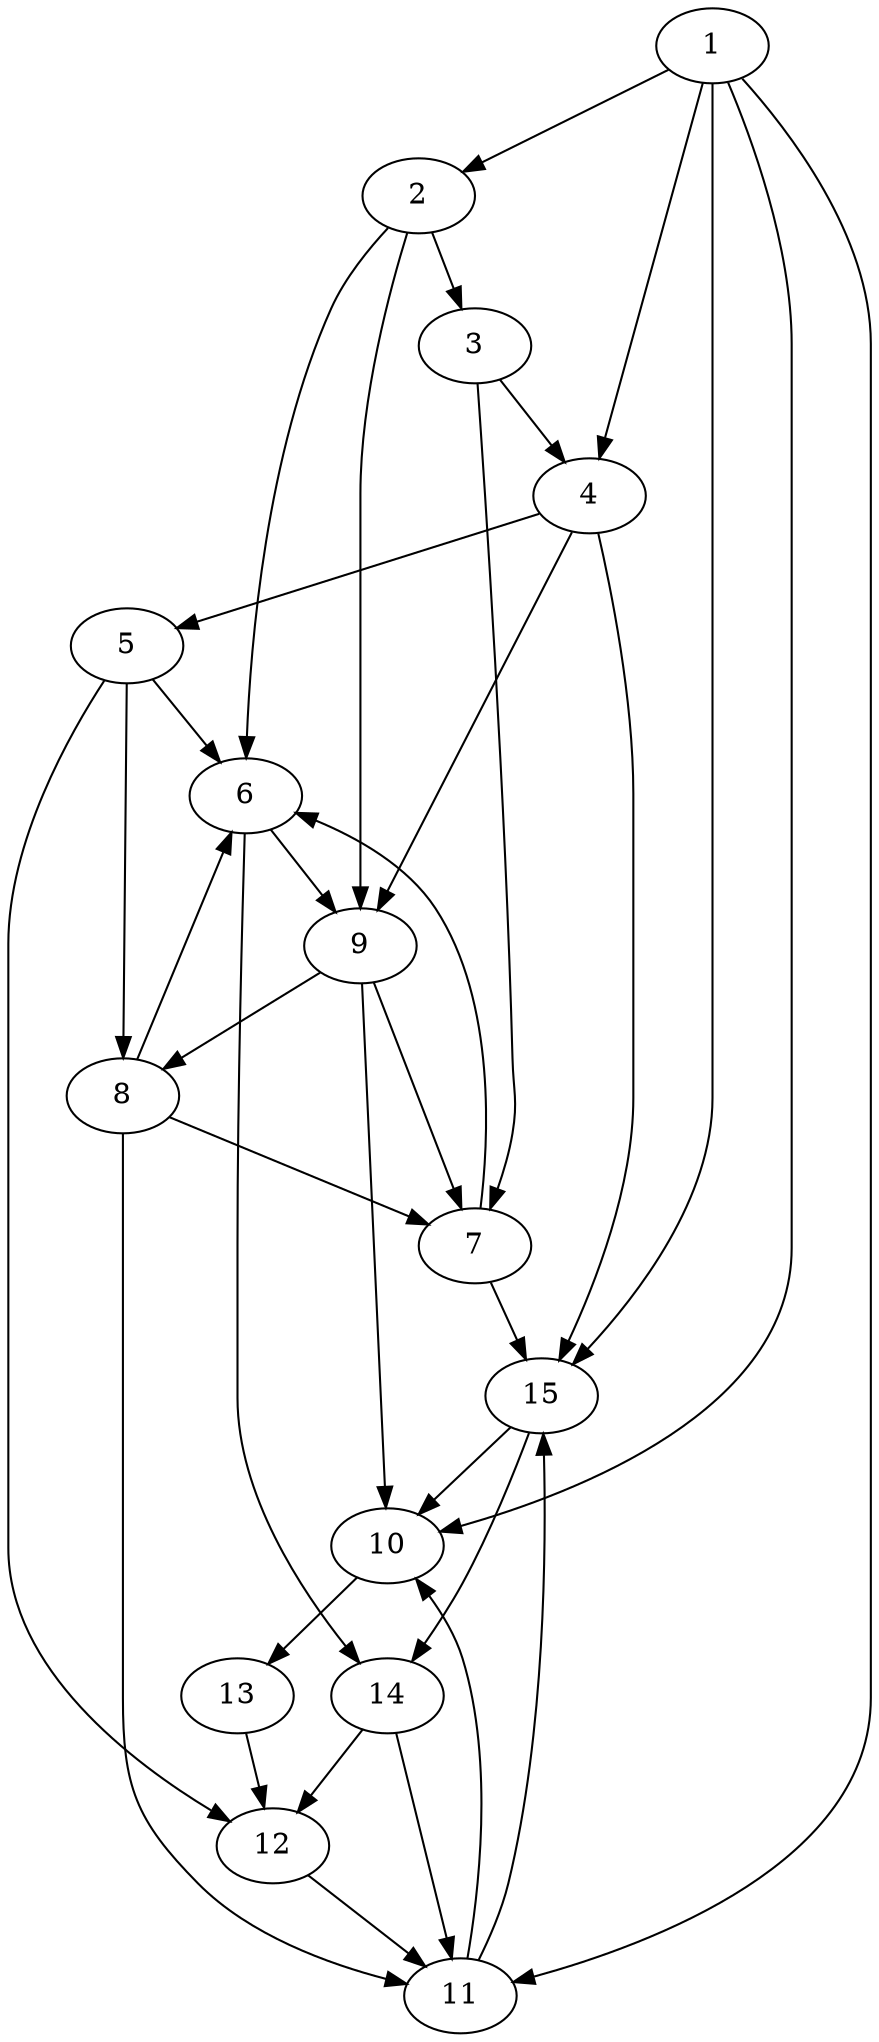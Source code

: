 digraph G {
0[label=1];
1[label=2];
2[label=3];
3[label=4];
4[label=5];
5[label=6];
6[label=7];
7[label=8];
8[label=9];
9[label=10];
10[label=11];
11[label=12];
12[label=13];
13[label=14];
14[label=15];
0->1 ;
0->3 ;
0->9 ;
0->10 ;
0->14 ;
1->2 ;
1->5 ;
1->8 ;
2->3 ;
2->6 ;
3->4 ;
3->8 ;
3->14 ;
4->5 ;
4->7 ;
4->11 ;
5->8 ;
5->13 ;
6->5 ;
6->14 ;
7->5 ;
7->6 ;
7->10 ;
8->6 ;
8->7 ;
8->9 ;
9->12 ;
10->9 ;
10->14 ;
11->10 ;
12->11 ;
13->10 ;
13->11 ;
14->9 ;
14->13 ;
}
